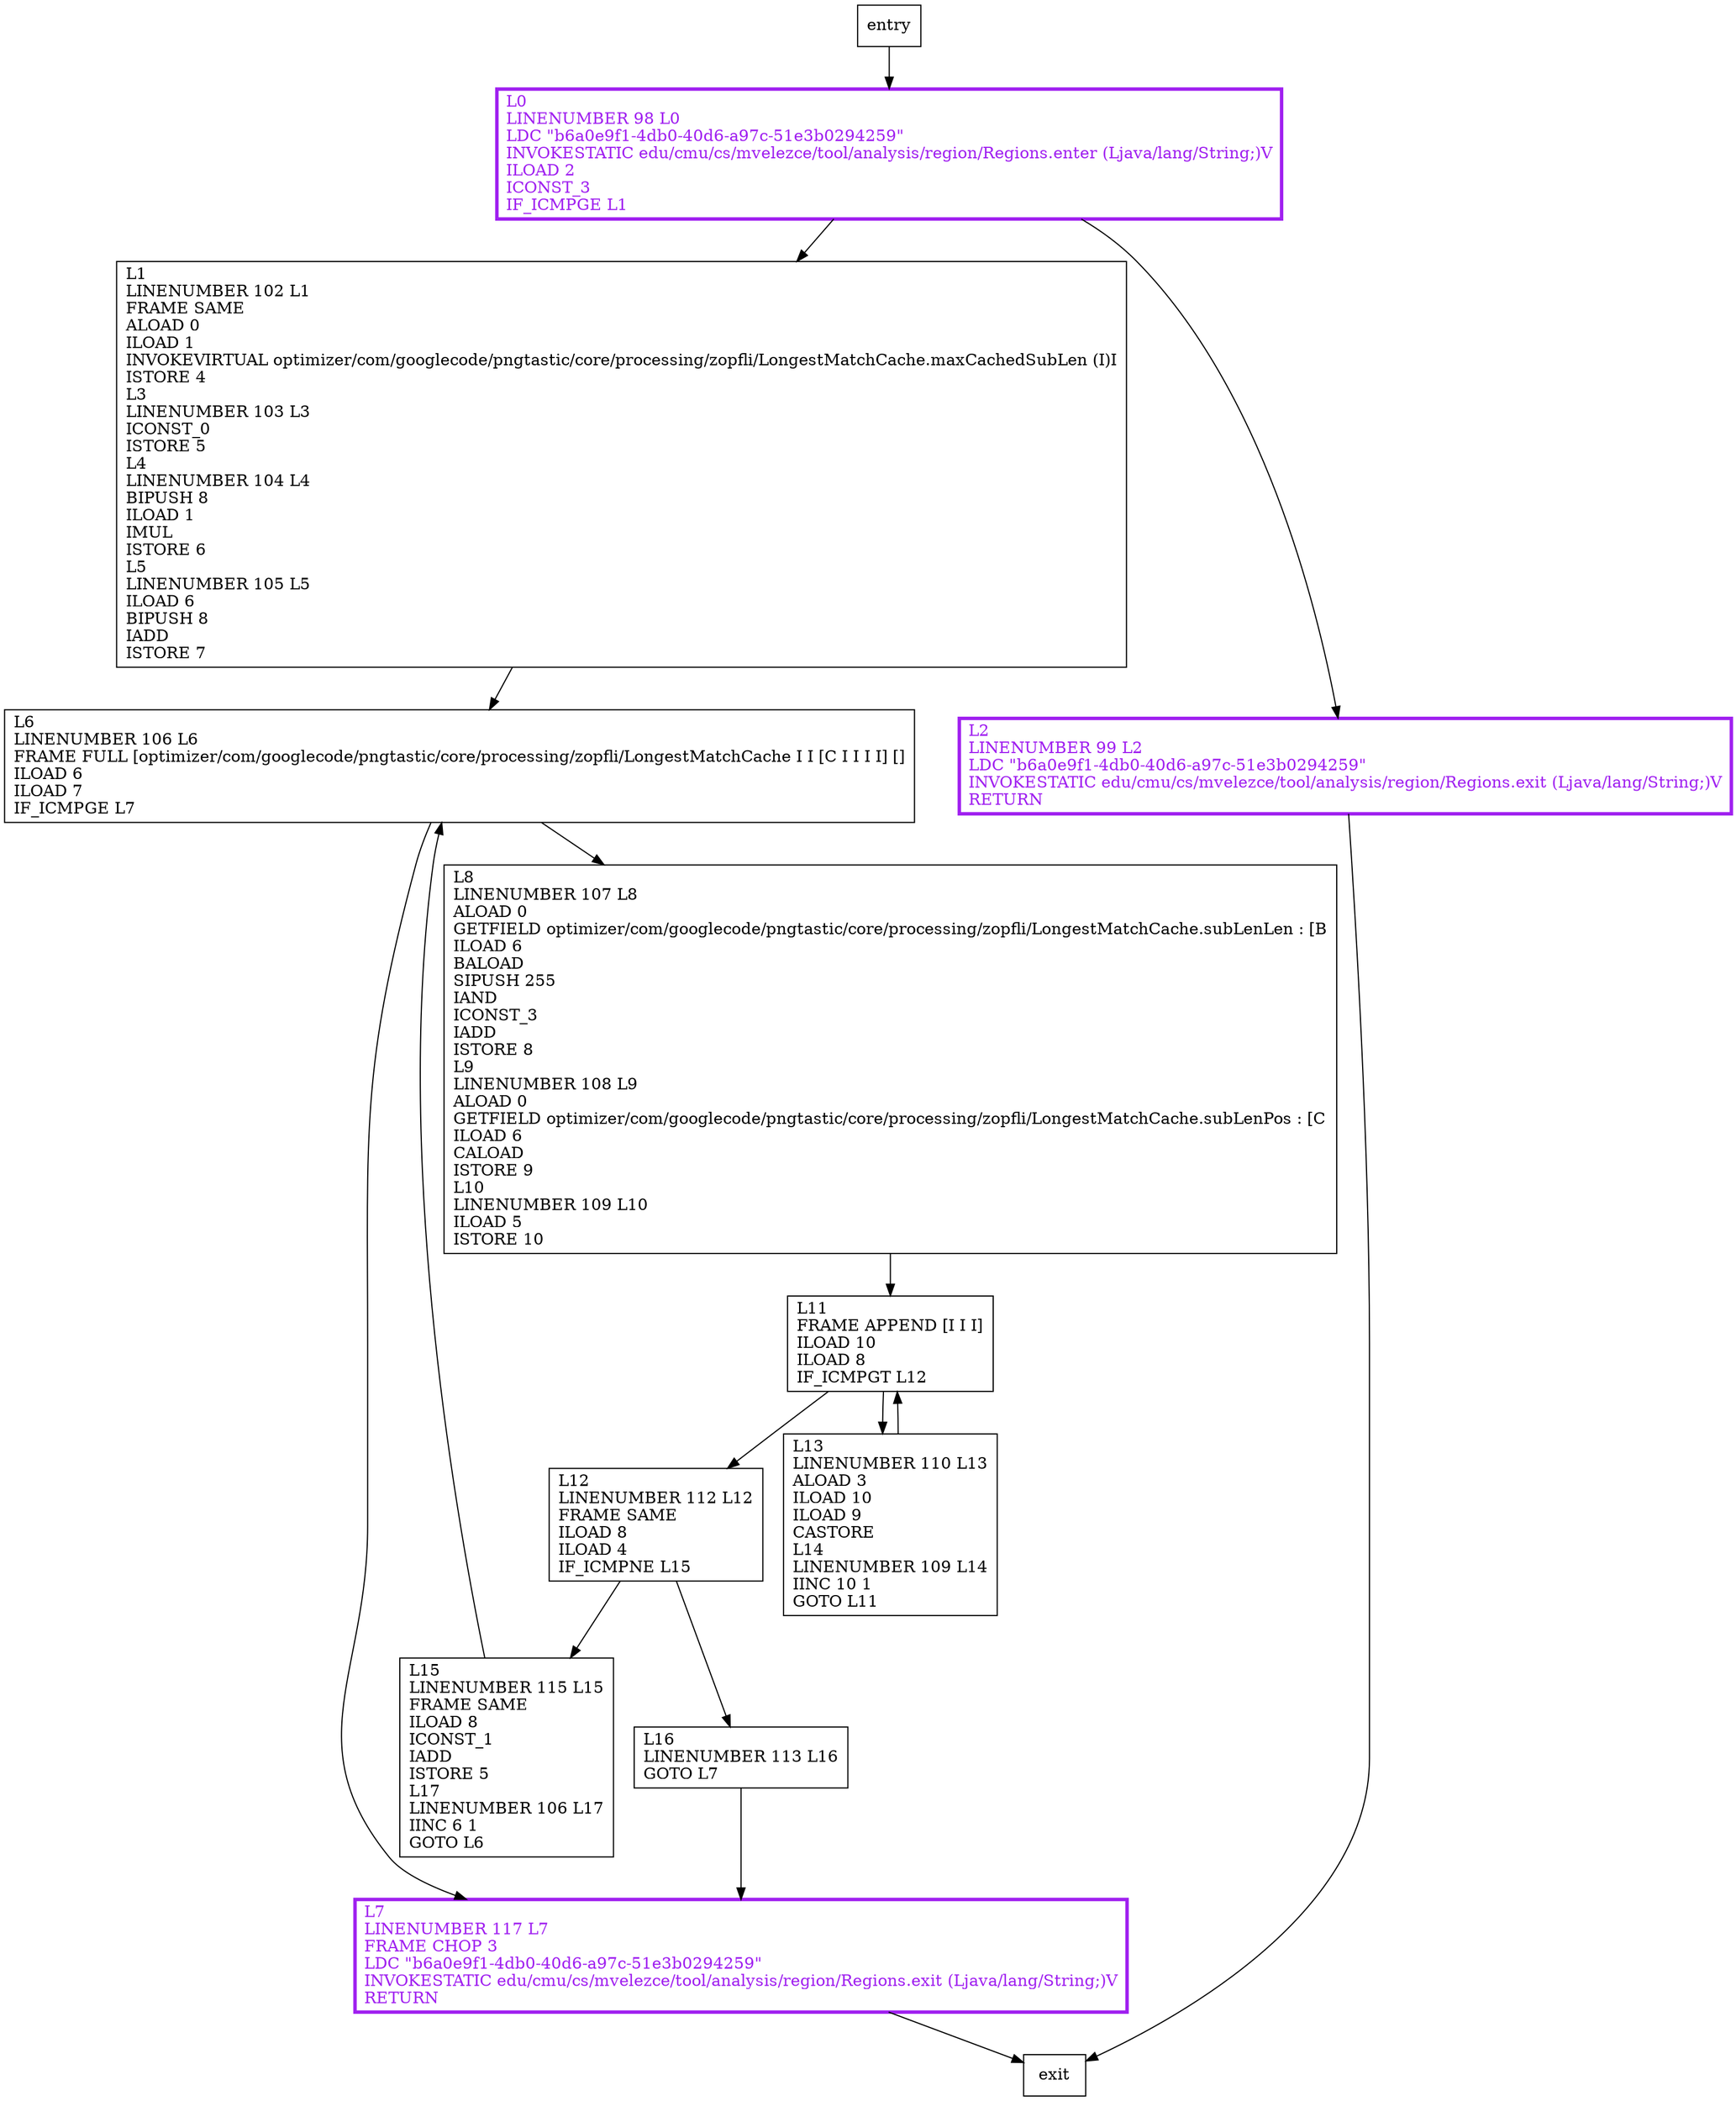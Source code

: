 digraph cacheToSubLen {
node [shape=record];
860856409 [label="L0\lLINENUMBER 98 L0\lLDC \"b6a0e9f1-4db0-40d6-a97c-51e3b0294259\"\lINVOKESTATIC edu/cmu/cs/mvelezce/tool/analysis/region/Regions.enter (Ljava/lang/String;)V\lILOAD 2\lICONST_3\lIF_ICMPGE L1\l"];
1055664027 [label="L16\lLINENUMBER 113 L16\lGOTO L7\l"];
823714765 [label="L6\lLINENUMBER 106 L6\lFRAME FULL [optimizer/com/googlecode/pngtastic/core/processing/zopfli/LongestMatchCache I I [C I I I I] []\lILOAD 6\lILOAD 7\lIF_ICMPGE L7\l"];
984186535 [label="L8\lLINENUMBER 107 L8\lALOAD 0\lGETFIELD optimizer/com/googlecode/pngtastic/core/processing/zopfli/LongestMatchCache.subLenLen : [B\lILOAD 6\lBALOAD\lSIPUSH 255\lIAND\lICONST_3\lIADD\lISTORE 8\lL9\lLINENUMBER 108 L9\lALOAD 0\lGETFIELD optimizer/com/googlecode/pngtastic/core/processing/zopfli/LongestMatchCache.subLenPos : [C\lILOAD 6\lCALOAD\lISTORE 9\lL10\lLINENUMBER 109 L10\lILOAD 5\lISTORE 10\l"];
1054057757 [label="L1\lLINENUMBER 102 L1\lFRAME SAME\lALOAD 0\lILOAD 1\lINVOKEVIRTUAL optimizer/com/googlecode/pngtastic/core/processing/zopfli/LongestMatchCache.maxCachedSubLen (I)I\lISTORE 4\lL3\lLINENUMBER 103 L3\lICONST_0\lISTORE 5\lL4\lLINENUMBER 104 L4\lBIPUSH 8\lILOAD 1\lIMUL\lISTORE 6\lL5\lLINENUMBER 105 L5\lILOAD 6\lBIPUSH 8\lIADD\lISTORE 7\l"];
435277730 [label="L12\lLINENUMBER 112 L12\lFRAME SAME\lILOAD 8\lILOAD 4\lIF_ICMPNE L15\l"];
1957319939 [label="L7\lLINENUMBER 117 L7\lFRAME CHOP 3\lLDC \"b6a0e9f1-4db0-40d6-a97c-51e3b0294259\"\lINVOKESTATIC edu/cmu/cs/mvelezce/tool/analysis/region/Regions.exit (Ljava/lang/String;)V\lRETURN\l"];
688512059 [label="L2\lLINENUMBER 99 L2\lLDC \"b6a0e9f1-4db0-40d6-a97c-51e3b0294259\"\lINVOKESTATIC edu/cmu/cs/mvelezce/tool/analysis/region/Regions.exit (Ljava/lang/String;)V\lRETURN\l"];
2122199203 [label="L13\lLINENUMBER 110 L13\lALOAD 3\lILOAD 10\lILOAD 9\lCASTORE\lL14\lLINENUMBER 109 L14\lIINC 10 1\lGOTO L11\l"];
1482317858 [label="L11\lFRAME APPEND [I I I]\lILOAD 10\lILOAD 8\lIF_ICMPGT L12\l"];
695689672 [label="L15\lLINENUMBER 115 L15\lFRAME SAME\lILOAD 8\lICONST_1\lIADD\lISTORE 5\lL17\lLINENUMBER 106 L17\lIINC 6 1\lGOTO L6\l"];
entry;
exit;
860856409 -> 1054057757;
860856409 -> 688512059;
1055664027 -> 1957319939;
823714765 -> 984186535;
823714765 -> 1957319939;
435277730 -> 1055664027;
435277730 -> 695689672;
entry -> 860856409;
984186535 -> 1482317858;
1054057757 -> 823714765;
1957319939 -> exit;
688512059 -> exit;
2122199203 -> 1482317858;
1482317858 -> 435277730;
1482317858 -> 2122199203;
695689672 -> 823714765;
860856409[fontcolor="purple", penwidth=3, color="purple"];
1957319939[fontcolor="purple", penwidth=3, color="purple"];
688512059[fontcolor="purple", penwidth=3, color="purple"];
}
